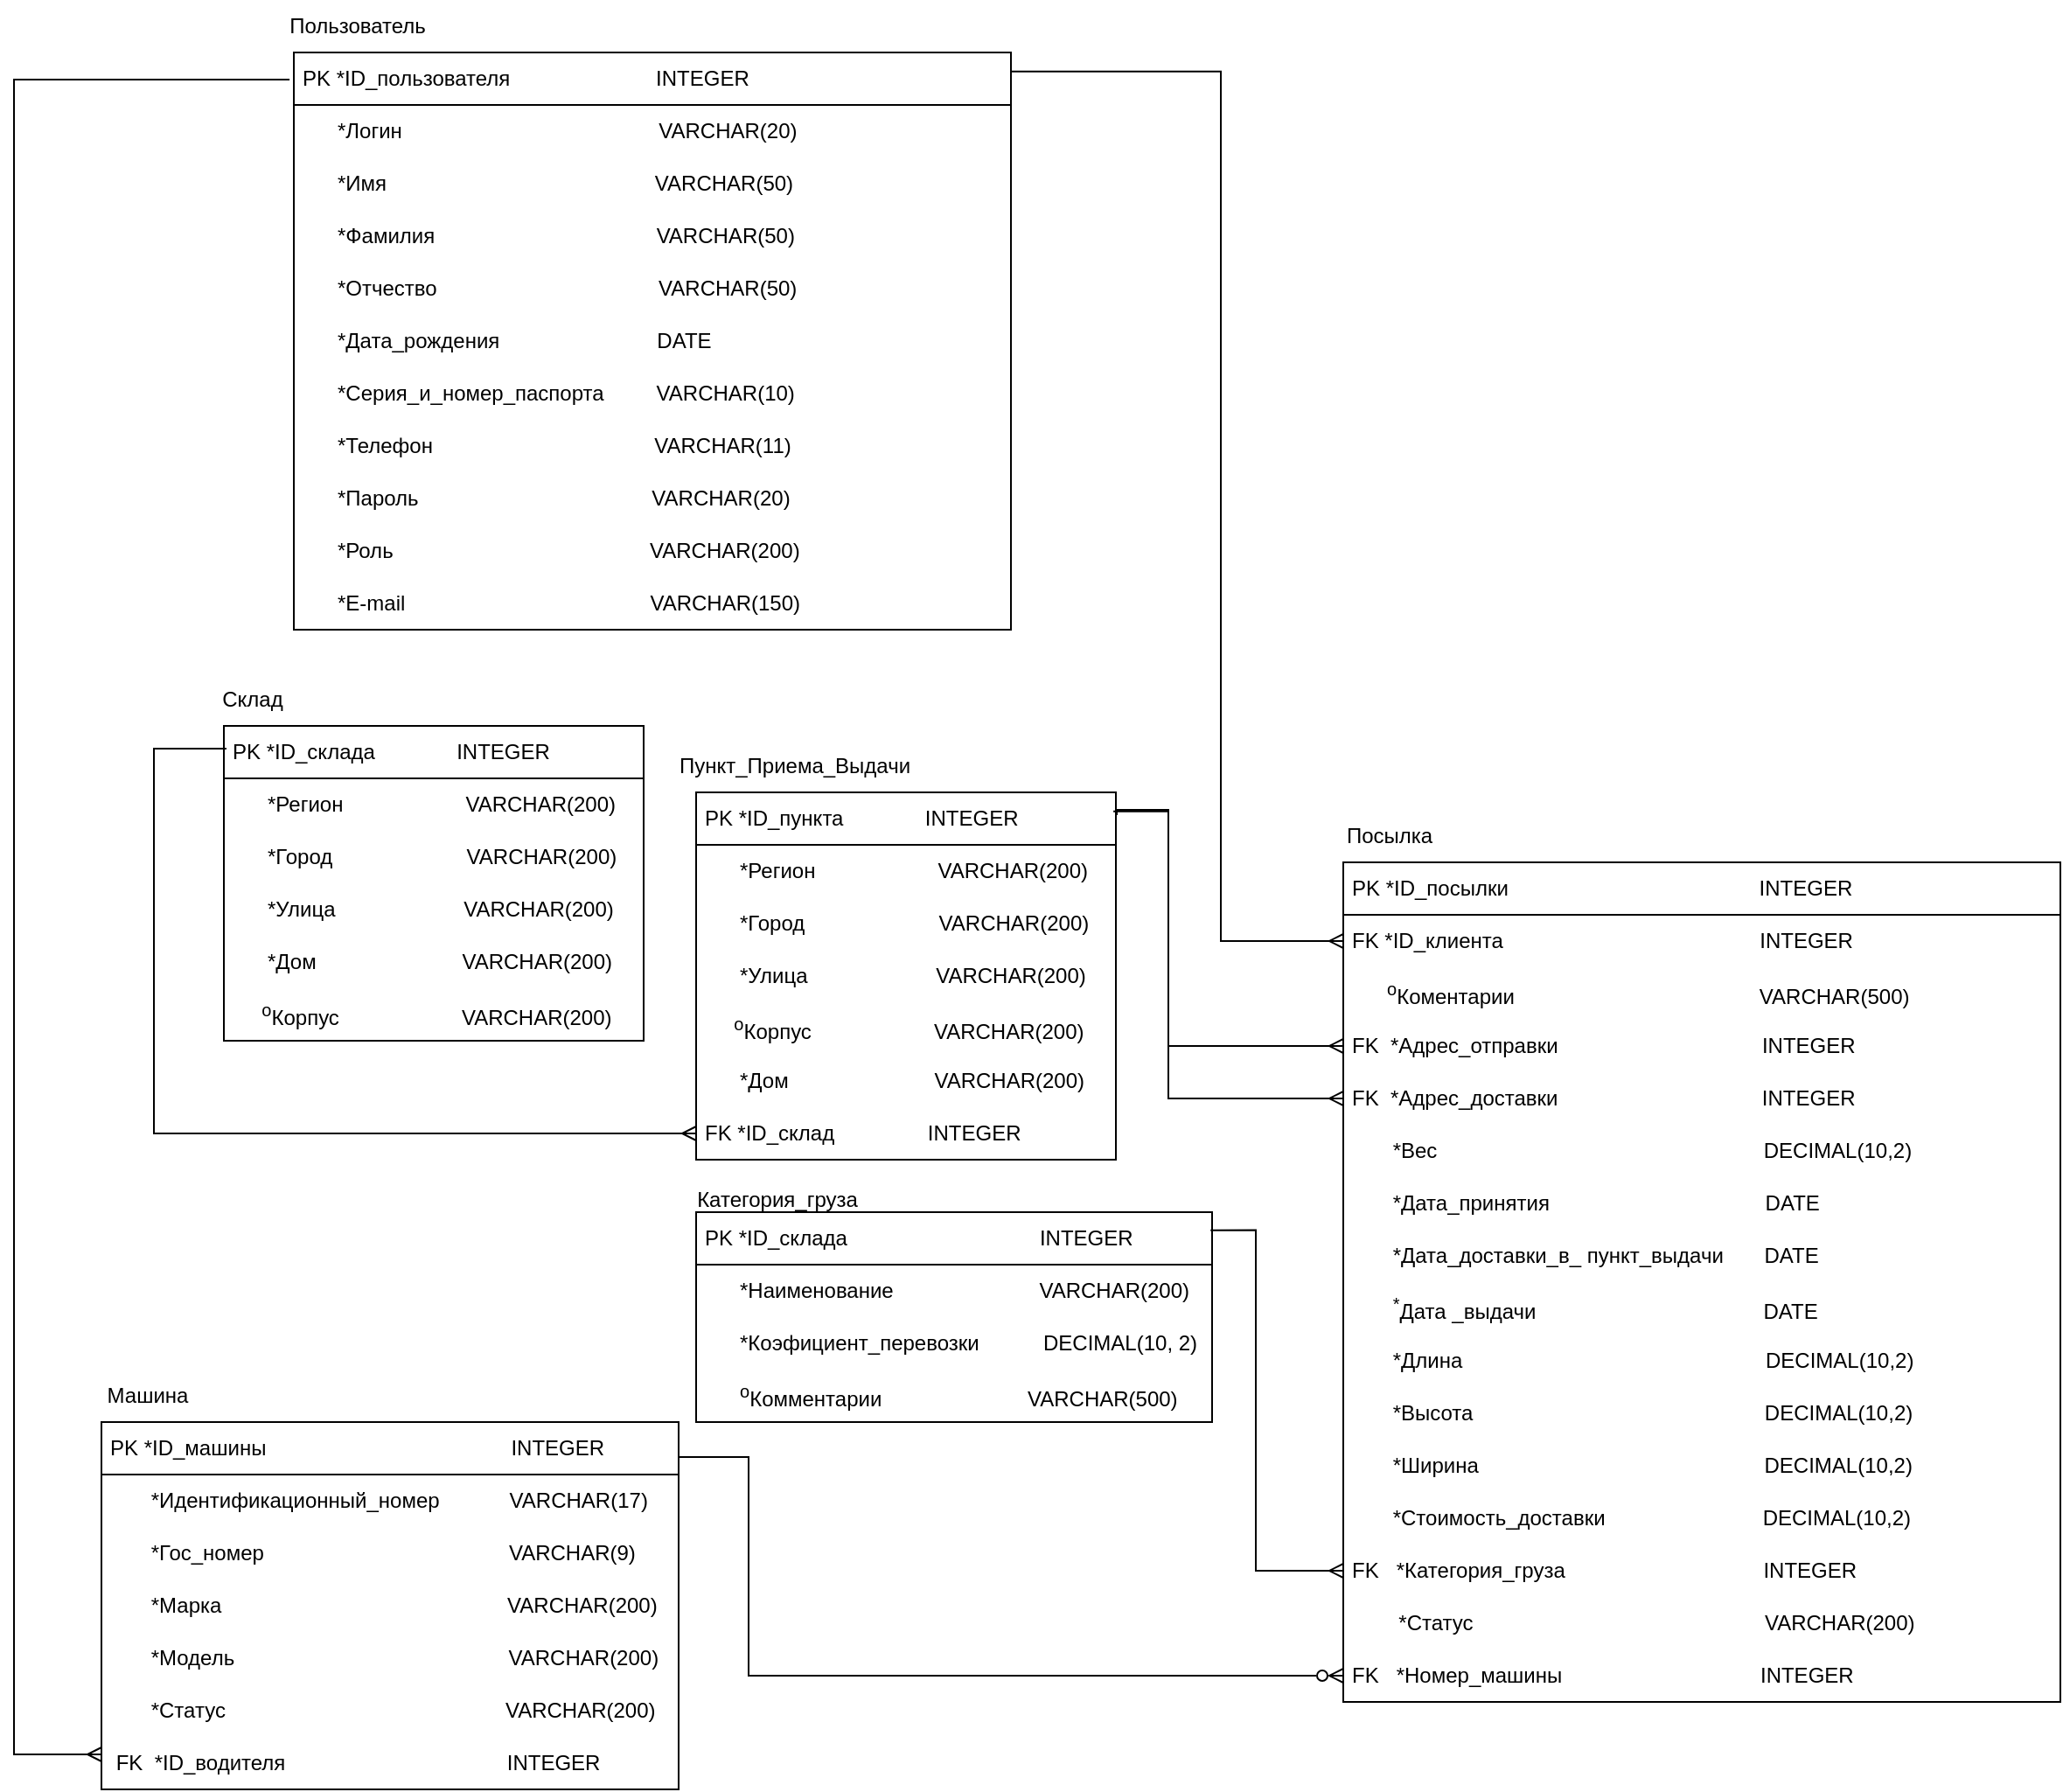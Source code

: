 <mxfile version="22.1.8" type="device">
  <diagram name="Page-1" id="1622d65d-c77d-c4b6-e0e7-3c11208c8684">
    <mxGraphModel dx="3183.5" dy="776" grid="1" gridSize="10" guides="1" tooltips="1" connect="1" arrows="1" fold="1" page="1" pageScale="1.5" pageWidth="1169" pageHeight="826" background="none" math="0" shadow="0">
      <root>
        <mxCell id="0" style=";html=1;" />
        <mxCell id="1" style=";html=1;" parent="0" />
        <mxCell id="q_EN85wIAn1KECgn98tv-4" value="PK *ID_пользователя&amp;nbsp; &amp;nbsp; &amp;nbsp; &amp;nbsp; &amp;nbsp; &amp;nbsp; &amp;nbsp; &amp;nbsp; &amp;nbsp; &amp;nbsp; &amp;nbsp; &amp;nbsp; &amp;nbsp;INTEGER" style="swimlane;fontStyle=0;childLayout=stackLayout;horizontal=1;startSize=30;horizontalStack=0;resizeParent=1;resizeParentMax=0;resizeLast=0;collapsible=1;marginBottom=0;whiteSpace=wrap;html=1;align=left;spacingLeft=3;" parent="1" vertex="1">
          <mxGeometry x="-1310" y="417" width="410" height="330" as="geometry" />
        </mxCell>
        <mxCell id="q_EN85wIAn1KECgn98tv-5" value="&amp;nbsp; &amp;nbsp; &amp;nbsp; *Логин&amp;nbsp; &amp;nbsp; &amp;nbsp; &amp;nbsp; &amp;nbsp; &amp;nbsp; &amp;nbsp; &amp;nbsp; &amp;nbsp; &amp;nbsp; &amp;nbsp; &amp;nbsp; &amp;nbsp; &amp;nbsp; &amp;nbsp; &amp;nbsp; &amp;nbsp; &amp;nbsp; &amp;nbsp; &amp;nbsp; &amp;nbsp; &amp;nbsp; VARCHAR(20)" style="text;strokeColor=none;fillColor=none;align=left;verticalAlign=middle;spacingLeft=3;spacingRight=4;overflow=hidden;points=[[0,0.5],[1,0.5]];portConstraint=eastwest;rotatable=0;whiteSpace=wrap;html=1;" parent="q_EN85wIAn1KECgn98tv-4" vertex="1">
          <mxGeometry y="30" width="410" height="30" as="geometry" />
        </mxCell>
        <mxCell id="q_EN85wIAn1KECgn98tv-78" value="&amp;nbsp; &amp;nbsp; &amp;nbsp; *Имя&amp;nbsp; &amp;nbsp; &amp;nbsp; &amp;nbsp; &amp;nbsp; &amp;nbsp; &amp;nbsp; &amp;nbsp; &amp;nbsp; &amp;nbsp; &amp;nbsp; &amp;nbsp; &amp;nbsp; &amp;nbsp; &amp;nbsp; &amp;nbsp; &amp;nbsp; &amp;nbsp; &amp;nbsp; &amp;nbsp; &amp;nbsp; &amp;nbsp; &amp;nbsp; VARCHAR(50)" style="text;strokeColor=none;fillColor=none;align=left;verticalAlign=middle;spacingLeft=3;spacingRight=4;overflow=hidden;points=[[0,0.5],[1,0.5]];portConstraint=eastwest;rotatable=0;whiteSpace=wrap;html=1;" parent="q_EN85wIAn1KECgn98tv-4" vertex="1">
          <mxGeometry y="60" width="410" height="30" as="geometry" />
        </mxCell>
        <mxCell id="q_EN85wIAn1KECgn98tv-7" value="&amp;nbsp; &amp;nbsp; &amp;nbsp; *Фамилия&amp;nbsp; &amp;nbsp; &amp;nbsp; &amp;nbsp; &amp;nbsp; &amp;nbsp; &amp;nbsp; &amp;nbsp; &amp;nbsp; &amp;nbsp; &amp;nbsp; &amp;nbsp; &amp;nbsp; &amp;nbsp; &amp;nbsp; &amp;nbsp; &amp;nbsp; &amp;nbsp; &amp;nbsp; VARCHAR(50)" style="text;strokeColor=none;fillColor=none;align=left;verticalAlign=middle;spacingLeft=3;spacingRight=4;overflow=hidden;points=[[0,0.5],[1,0.5]];portConstraint=eastwest;rotatable=0;whiteSpace=wrap;html=1;" parent="q_EN85wIAn1KECgn98tv-4" vertex="1">
          <mxGeometry y="90" width="410" height="30" as="geometry" />
        </mxCell>
        <mxCell id="q_EN85wIAn1KECgn98tv-8" value="&amp;nbsp; &amp;nbsp; &amp;nbsp; *Отчество&amp;nbsp; &amp;nbsp; &amp;nbsp; &amp;nbsp; &amp;nbsp; &amp;nbsp; &amp;nbsp; &amp;nbsp; &amp;nbsp; &amp;nbsp; &amp;nbsp; &amp;nbsp; &amp;nbsp; &amp;nbsp; &amp;nbsp; &amp;nbsp; &amp;nbsp; &amp;nbsp; &amp;nbsp; VARCHAR(50)" style="text;strokeColor=none;fillColor=none;align=left;verticalAlign=middle;spacingLeft=3;spacingRight=4;overflow=hidden;points=[[0,0.5],[1,0.5]];portConstraint=eastwest;rotatable=0;whiteSpace=wrap;html=1;" parent="q_EN85wIAn1KECgn98tv-4" vertex="1">
          <mxGeometry y="120" width="410" height="30" as="geometry" />
        </mxCell>
        <mxCell id="q_EN85wIAn1KECgn98tv-9" value="&amp;nbsp; &amp;nbsp; &amp;nbsp; *Дата_рождения&amp;nbsp; &amp;nbsp; &amp;nbsp; &amp;nbsp; &amp;nbsp; &amp;nbsp; &amp;nbsp; &amp;nbsp; &amp;nbsp; &amp;nbsp; &amp;nbsp; &amp;nbsp; &amp;nbsp; &amp;nbsp;DATE" style="text;strokeColor=none;fillColor=none;align=left;verticalAlign=middle;spacingLeft=3;spacingRight=4;overflow=hidden;points=[[0,0.5],[1,0.5]];portConstraint=eastwest;rotatable=0;whiteSpace=wrap;html=1;" parent="q_EN85wIAn1KECgn98tv-4" vertex="1">
          <mxGeometry y="150" width="410" height="30" as="geometry" />
        </mxCell>
        <mxCell id="q_EN85wIAn1KECgn98tv-10" value="&amp;nbsp; &amp;nbsp; &amp;nbsp; *Серия_и_номер_паспорта&amp;nbsp; &amp;nbsp; &amp;nbsp; &amp;nbsp; &amp;nbsp;VARCHAR(10)" style="text;strokeColor=none;fillColor=none;align=left;verticalAlign=middle;spacingLeft=3;spacingRight=4;overflow=hidden;points=[[0,0.5],[1,0.5]];portConstraint=eastwest;rotatable=0;whiteSpace=wrap;html=1;" parent="q_EN85wIAn1KECgn98tv-4" vertex="1">
          <mxGeometry y="180" width="410" height="30" as="geometry" />
        </mxCell>
        <mxCell id="q_EN85wIAn1KECgn98tv-11" value="&amp;nbsp; &amp;nbsp; &amp;nbsp; *Телефон&amp;nbsp; &amp;nbsp; &amp;nbsp; &amp;nbsp; &amp;nbsp; &amp;nbsp; &amp;nbsp; &amp;nbsp; &amp;nbsp; &amp;nbsp; &amp;nbsp; &amp;nbsp; &amp;nbsp; &amp;nbsp; &amp;nbsp; &amp;nbsp; &amp;nbsp; &amp;nbsp; &amp;nbsp; VARCHAR(11)" style="text;strokeColor=none;fillColor=none;align=left;verticalAlign=middle;spacingLeft=3;spacingRight=4;overflow=hidden;points=[[0,0.5],[1,0.5]];portConstraint=eastwest;rotatable=0;whiteSpace=wrap;html=1;" parent="q_EN85wIAn1KECgn98tv-4" vertex="1">
          <mxGeometry y="210" width="410" height="30" as="geometry" />
        </mxCell>
        <mxCell id="q_EN85wIAn1KECgn98tv-79" value="&amp;nbsp; &amp;nbsp; &amp;nbsp; *Пароль&amp;nbsp; &amp;nbsp; &amp;nbsp; &amp;nbsp; &amp;nbsp; &amp;nbsp; &amp;nbsp; &amp;nbsp; &amp;nbsp; &amp;nbsp; &amp;nbsp; &amp;nbsp; &amp;nbsp; &amp;nbsp; &amp;nbsp; &amp;nbsp; &amp;nbsp; &amp;nbsp; &amp;nbsp; &amp;nbsp; VARCHAR(20&lt;span style=&quot;background-color: initial;&quot;&gt;)&lt;/span&gt;" style="text;strokeColor=none;fillColor=none;align=left;verticalAlign=middle;spacingLeft=3;spacingRight=4;overflow=hidden;points=[[0,0.5],[1,0.5]];portConstraint=eastwest;rotatable=0;whiteSpace=wrap;html=1;" parent="q_EN85wIAn1KECgn98tv-4" vertex="1">
          <mxGeometry y="240" width="410" height="30" as="geometry" />
        </mxCell>
        <mxCell id="XLDshpc5cYsY8scjUATO-5" value="&amp;nbsp; &amp;nbsp; &amp;nbsp; *Роль&amp;nbsp; &amp;nbsp; &amp;nbsp; &amp;nbsp; &amp;nbsp; &amp;nbsp; &amp;nbsp; &amp;nbsp; &amp;nbsp; &amp;nbsp; &amp;nbsp; &amp;nbsp; &amp;nbsp; &amp;nbsp; &amp;nbsp; &amp;nbsp; &amp;nbsp; &amp;nbsp; &amp;nbsp; &amp;nbsp; &amp;nbsp; &amp;nbsp; VARCHAR(200)" style="text;strokeColor=none;fillColor=none;align=left;verticalAlign=middle;spacingLeft=3;spacingRight=4;overflow=hidden;points=[[0,0.5],[1,0.5]];portConstraint=eastwest;rotatable=0;whiteSpace=wrap;html=1;" parent="q_EN85wIAn1KECgn98tv-4" vertex="1">
          <mxGeometry y="270" width="410" height="30" as="geometry" />
        </mxCell>
        <mxCell id="q_EN85wIAn1KECgn98tv-80" value="&amp;nbsp; &amp;nbsp; &amp;nbsp; *E-mail&amp;nbsp; &amp;nbsp; &amp;nbsp; &amp;nbsp; &amp;nbsp; &amp;nbsp; &amp;nbsp; &amp;nbsp; &amp;nbsp; &amp;nbsp; &amp;nbsp; &amp;nbsp; &amp;nbsp; &amp;nbsp; &amp;nbsp; &amp;nbsp; &amp;nbsp; &amp;nbsp; &amp;nbsp; &amp;nbsp; &amp;nbsp; VARCHAR(150&lt;span style=&quot;background-color: initial;&quot;&gt;)&lt;/span&gt;" style="text;strokeColor=none;fillColor=none;align=left;verticalAlign=middle;spacingLeft=3;spacingRight=4;overflow=hidden;points=[[0,0.5],[1,0.5]];portConstraint=eastwest;rotatable=0;whiteSpace=wrap;html=1;" parent="q_EN85wIAn1KECgn98tv-4" vertex="1">
          <mxGeometry y="300" width="410" height="30" as="geometry" />
        </mxCell>
        <mxCell id="q_EN85wIAn1KECgn98tv-6" value="Пользователь" style="text;html=1;strokeColor=none;fillColor=none;align=center;verticalAlign=middle;whiteSpace=wrap;rounded=0;spacingLeft=3;" parent="1" vertex="1">
          <mxGeometry x="-1310" y="387" width="70" height="30" as="geometry" />
        </mxCell>
        <mxCell id="q_EN85wIAn1KECgn98tv-13" value="PK *ID_посылки&amp;nbsp; &amp;nbsp; &amp;nbsp; &amp;nbsp; &amp;nbsp; &amp;nbsp; &amp;nbsp; &amp;nbsp; &amp;nbsp; &amp;nbsp; &amp;nbsp; &amp;nbsp; &amp;nbsp; &amp;nbsp; &amp;nbsp; &amp;nbsp; &amp;nbsp; &amp;nbsp; &amp;nbsp; &amp;nbsp; &amp;nbsp; &amp;nbsp;INTEGER" style="swimlane;fontStyle=0;childLayout=stackLayout;horizontal=1;startSize=30;horizontalStack=0;resizeParent=1;resizeParentMax=0;resizeLast=0;collapsible=1;marginBottom=0;whiteSpace=wrap;html=1;align=left;spacingLeft=3;" parent="1" vertex="1">
          <mxGeometry x="-710" y="880" width="410" height="480" as="geometry" />
        </mxCell>
        <mxCell id="q_EN85wIAn1KECgn98tv-14" value="FK&amp;nbsp;*ID_клиента&amp;nbsp; &amp;nbsp; &amp;nbsp; &amp;nbsp; &amp;nbsp; &amp;nbsp; &amp;nbsp; &amp;nbsp; &amp;nbsp; &amp;nbsp; &amp;nbsp; &amp;nbsp; &amp;nbsp; &amp;nbsp; &amp;nbsp; &amp;nbsp; &amp;nbsp; &amp;nbsp; &amp;nbsp; &amp;nbsp; &amp;nbsp; &amp;nbsp; INTEGER" style="text;strokeColor=none;fillColor=none;align=left;verticalAlign=middle;spacingLeft=3;spacingRight=4;overflow=hidden;points=[[0,0.5],[1,0.5]];portConstraint=eastwest;rotatable=0;whiteSpace=wrap;html=1;" parent="q_EN85wIAn1KECgn98tv-13" vertex="1">
          <mxGeometry y="30" width="410" height="30" as="geometry" />
        </mxCell>
        <mxCell id="q_EN85wIAn1KECgn98tv-15" value="&amp;nbsp; &amp;nbsp; &amp;nbsp; &lt;sup&gt;o&lt;/sup&gt;Коментарии&amp;nbsp; &amp;nbsp; &amp;nbsp; &amp;nbsp; &amp;nbsp; &amp;nbsp; &amp;nbsp; &amp;nbsp; &amp;nbsp; &amp;nbsp; &amp;nbsp; &amp;nbsp; &amp;nbsp; &amp;nbsp; &amp;nbsp; &amp;nbsp; &amp;nbsp; &amp;nbsp; &amp;nbsp; &amp;nbsp; &amp;nbsp; VARCHAR(500)" style="text;strokeColor=none;fillColor=none;align=left;verticalAlign=middle;spacingLeft=3;spacingRight=4;overflow=hidden;points=[[0,0.5],[1,0.5]];portConstraint=eastwest;rotatable=0;whiteSpace=wrap;html=1;" parent="q_EN85wIAn1KECgn98tv-13" vertex="1">
          <mxGeometry y="60" width="410" height="30" as="geometry" />
        </mxCell>
        <mxCell id="q_EN85wIAn1KECgn98tv-16" value="FK&amp;nbsp; *Адрес_отправки&amp;nbsp; &amp;nbsp; &amp;nbsp; &amp;nbsp; &amp;nbsp; &amp;nbsp; &amp;nbsp; &amp;nbsp; &amp;nbsp; &amp;nbsp; &amp;nbsp; &amp;nbsp; &amp;nbsp; &amp;nbsp; &amp;nbsp; &amp;nbsp; &amp;nbsp; &amp;nbsp;INTEGER" style="text;strokeColor=none;fillColor=none;align=left;verticalAlign=middle;spacingLeft=3;spacingRight=4;overflow=hidden;points=[[0,0.5],[1,0.5]];portConstraint=eastwest;rotatable=0;whiteSpace=wrap;html=1;" parent="q_EN85wIAn1KECgn98tv-13" vertex="1">
          <mxGeometry y="90" width="410" height="30" as="geometry" />
        </mxCell>
        <mxCell id="q_EN85wIAn1KECgn98tv-17" value="FK&amp;nbsp; *Адрес_доставки&amp;nbsp; &amp;nbsp; &amp;nbsp; &amp;nbsp; &amp;nbsp; &amp;nbsp; &amp;nbsp; &amp;nbsp; &amp;nbsp; &amp;nbsp; &amp;nbsp; &amp;nbsp; &amp;nbsp; &amp;nbsp; &amp;nbsp; &amp;nbsp; &amp;nbsp; &amp;nbsp;INTEGER" style="text;strokeColor=none;fillColor=none;align=left;verticalAlign=middle;spacingLeft=3;spacingRight=4;overflow=hidden;points=[[0,0.5],[1,0.5]];portConstraint=eastwest;rotatable=0;whiteSpace=wrap;html=1;" parent="q_EN85wIAn1KECgn98tv-13" vertex="1">
          <mxGeometry y="120" width="410" height="30" as="geometry" />
        </mxCell>
        <mxCell id="q_EN85wIAn1KECgn98tv-18" value="&amp;nbsp; &amp;nbsp; &amp;nbsp; &amp;nbsp;*Вес&amp;nbsp; &amp;nbsp; &amp;nbsp; &amp;nbsp; &amp;nbsp; &amp;nbsp; &amp;nbsp; &amp;nbsp; &amp;nbsp; &amp;nbsp; &amp;nbsp; &amp;nbsp; &amp;nbsp; &amp;nbsp; &amp;nbsp; &amp;nbsp; &amp;nbsp; &amp;nbsp; &amp;nbsp; &amp;nbsp; &amp;nbsp; &amp;nbsp; &amp;nbsp; &amp;nbsp; &amp;nbsp; &amp;nbsp; &amp;nbsp; &amp;nbsp; DECIMAL(10,2)" style="text;strokeColor=none;fillColor=none;align=left;verticalAlign=middle;spacingLeft=3;spacingRight=4;overflow=hidden;points=[[0,0.5],[1,0.5]];portConstraint=eastwest;rotatable=0;whiteSpace=wrap;html=1;" parent="q_EN85wIAn1KECgn98tv-13" vertex="1">
          <mxGeometry y="150" width="410" height="30" as="geometry" />
        </mxCell>
        <mxCell id="q_EN85wIAn1KECgn98tv-19" value="&amp;nbsp; &amp;nbsp; &amp;nbsp; &amp;nbsp;*Дата_принятия&amp;nbsp; &amp;nbsp; &amp;nbsp; &amp;nbsp; &amp;nbsp; &amp;nbsp; &amp;nbsp; &amp;nbsp; &amp;nbsp; &amp;nbsp; &amp;nbsp; &amp;nbsp; &amp;nbsp; &amp;nbsp; &amp;nbsp; &amp;nbsp; &amp;nbsp; &amp;nbsp; &amp;nbsp;DATE" style="text;strokeColor=none;fillColor=none;align=left;verticalAlign=middle;spacingLeft=3;spacingRight=4;overflow=hidden;points=[[0,0.5],[1,0.5]];portConstraint=eastwest;rotatable=0;whiteSpace=wrap;html=1;" parent="q_EN85wIAn1KECgn98tv-13" vertex="1">
          <mxGeometry y="180" width="410" height="30" as="geometry" />
        </mxCell>
        <mxCell id="q_EN85wIAn1KECgn98tv-20" value="&amp;nbsp; &amp;nbsp; &amp;nbsp; &amp;nbsp;*Дата_доставки_в_ пункт_выдачи&amp;nbsp; &amp;nbsp; &amp;nbsp; &amp;nbsp;DATE" style="text;strokeColor=none;fillColor=none;align=left;verticalAlign=middle;spacingLeft=3;spacingRight=4;overflow=hidden;points=[[0,0.5],[1,0.5]];portConstraint=eastwest;rotatable=0;whiteSpace=wrap;html=1;" parent="q_EN85wIAn1KECgn98tv-13" vertex="1">
          <mxGeometry y="210" width="410" height="30" as="geometry" />
        </mxCell>
        <mxCell id="q_EN85wIAn1KECgn98tv-22" value="&amp;nbsp; &amp;nbsp; &amp;nbsp; &amp;nbsp;&lt;sup&gt;*&lt;/sup&gt;Дата _выдачи&amp;nbsp; &amp;nbsp; &amp;nbsp; &amp;nbsp; &amp;nbsp; &amp;nbsp; &amp;nbsp; &amp;nbsp; &amp;nbsp; &amp;nbsp; &amp;nbsp; &amp;nbsp; &amp;nbsp; &amp;nbsp; &amp;nbsp; &amp;nbsp; &amp;nbsp; &amp;nbsp; &amp;nbsp; &amp;nbsp;DATE" style="text;strokeColor=none;fillColor=none;align=left;verticalAlign=middle;spacingLeft=3;spacingRight=4;overflow=hidden;points=[[0,0.5],[1,0.5]];portConstraint=eastwest;rotatable=0;whiteSpace=wrap;html=1;" parent="q_EN85wIAn1KECgn98tv-13" vertex="1">
          <mxGeometry y="240" width="410" height="30" as="geometry" />
        </mxCell>
        <mxCell id="q_EN85wIAn1KECgn98tv-23" value="&amp;nbsp; &amp;nbsp; &amp;nbsp; &amp;nbsp;*Длина&amp;nbsp; &amp;nbsp; &amp;nbsp; &amp;nbsp; &amp;nbsp; &amp;nbsp; &amp;nbsp; &amp;nbsp; &amp;nbsp; &amp;nbsp; &amp;nbsp; &amp;nbsp; &amp;nbsp; &amp;nbsp; &amp;nbsp; &amp;nbsp; &amp;nbsp; &amp;nbsp; &amp;nbsp; &amp;nbsp; &amp;nbsp; &amp;nbsp; &amp;nbsp; &amp;nbsp; &amp;nbsp; &amp;nbsp; DECIMAL(10,2)" style="text;strokeColor=none;fillColor=none;align=left;verticalAlign=middle;spacingLeft=3;spacingRight=4;overflow=hidden;points=[[0,0.5],[1,0.5]];portConstraint=eastwest;rotatable=0;whiteSpace=wrap;html=1;" parent="q_EN85wIAn1KECgn98tv-13" vertex="1">
          <mxGeometry y="270" width="410" height="30" as="geometry" />
        </mxCell>
        <mxCell id="q_EN85wIAn1KECgn98tv-24" value="&amp;nbsp; &amp;nbsp; &amp;nbsp; &amp;nbsp;*Высота&amp;nbsp; &amp;nbsp; &amp;nbsp; &amp;nbsp; &amp;nbsp; &amp;nbsp; &amp;nbsp; &amp;nbsp; &amp;nbsp; &amp;nbsp; &amp;nbsp; &amp;nbsp; &amp;nbsp; &amp;nbsp; &amp;nbsp; &amp;nbsp; &amp;nbsp; &amp;nbsp; &amp;nbsp; &amp;nbsp; &amp;nbsp; &amp;nbsp; &amp;nbsp; &amp;nbsp; &amp;nbsp; DECIMAL(10,2)" style="text;strokeColor=none;fillColor=none;align=left;verticalAlign=middle;spacingLeft=3;spacingRight=4;overflow=hidden;points=[[0,0.5],[1,0.5]];portConstraint=eastwest;rotatable=0;whiteSpace=wrap;html=1;" parent="q_EN85wIAn1KECgn98tv-13" vertex="1">
          <mxGeometry y="300" width="410" height="30" as="geometry" />
        </mxCell>
        <mxCell id="q_EN85wIAn1KECgn98tv-27" value="&amp;nbsp; &amp;nbsp; &amp;nbsp; &amp;nbsp;*Ширина&amp;nbsp; &amp;nbsp; &amp;nbsp; &amp;nbsp; &amp;nbsp; &amp;nbsp; &amp;nbsp; &amp;nbsp; &amp;nbsp; &amp;nbsp; &amp;nbsp; &amp;nbsp; &amp;nbsp; &amp;nbsp; &amp;nbsp; &amp;nbsp; &amp;nbsp; &amp;nbsp; &amp;nbsp; &amp;nbsp; &amp;nbsp; &amp;nbsp; &amp;nbsp; &amp;nbsp; &amp;nbsp;DECIMAL(10,2)" style="text;strokeColor=none;fillColor=none;align=left;verticalAlign=middle;spacingLeft=3;spacingRight=4;overflow=hidden;points=[[0,0.5],[1,0.5]];portConstraint=eastwest;rotatable=0;whiteSpace=wrap;html=1;" parent="q_EN85wIAn1KECgn98tv-13" vertex="1">
          <mxGeometry y="330" width="410" height="30" as="geometry" />
        </mxCell>
        <mxCell id="q_EN85wIAn1KECgn98tv-25" value="&amp;nbsp; &amp;nbsp; &amp;nbsp; &amp;nbsp;*Стоимость_доставки&amp;nbsp; &amp;nbsp; &amp;nbsp; &amp;nbsp; &amp;nbsp; &amp;nbsp; &amp;nbsp; &amp;nbsp; &amp;nbsp; &amp;nbsp; &amp;nbsp; &amp;nbsp; &amp;nbsp; &amp;nbsp;DECIMAL(10,2)" style="text;strokeColor=none;fillColor=none;align=left;verticalAlign=middle;spacingLeft=3;spacingRight=4;overflow=hidden;points=[[0,0.5],[1,0.5]];portConstraint=eastwest;rotatable=0;whiteSpace=wrap;html=1;" parent="q_EN85wIAn1KECgn98tv-13" vertex="1">
          <mxGeometry y="360" width="410" height="30" as="geometry" />
        </mxCell>
        <mxCell id="q_EN85wIAn1KECgn98tv-28" value="FK&amp;nbsp; &amp;nbsp;*Категория_груза&amp;nbsp; &amp;nbsp; &amp;nbsp; &amp;nbsp; &amp;nbsp; &amp;nbsp; &amp;nbsp; &amp;nbsp; &amp;nbsp; &amp;nbsp; &amp;nbsp; &amp;nbsp; &amp;nbsp; &amp;nbsp; &amp;nbsp; &amp;nbsp; &amp;nbsp; INTEGER" style="text;strokeColor=none;fillColor=none;align=left;verticalAlign=middle;spacingLeft=3;spacingRight=4;overflow=hidden;points=[[0,0.5],[1,0.5]];portConstraint=eastwest;rotatable=0;whiteSpace=wrap;html=1;" parent="q_EN85wIAn1KECgn98tv-13" vertex="1">
          <mxGeometry y="390" width="410" height="30" as="geometry" />
        </mxCell>
        <mxCell id="q_EN85wIAn1KECgn98tv-29" value="&amp;nbsp; &amp;nbsp; &amp;nbsp; &amp;nbsp; *Статус&amp;nbsp; &amp;nbsp; &amp;nbsp; &amp;nbsp; &amp;nbsp; &amp;nbsp; &amp;nbsp; &amp;nbsp; &amp;nbsp; &amp;nbsp; &amp;nbsp; &amp;nbsp; &amp;nbsp; &amp;nbsp; &amp;nbsp; &amp;nbsp; &amp;nbsp; &amp;nbsp; &amp;nbsp; &amp;nbsp; &amp;nbsp; &amp;nbsp; &amp;nbsp; &amp;nbsp; &amp;nbsp; VARCHAR(200)" style="text;strokeColor=none;fillColor=none;align=left;verticalAlign=middle;spacingLeft=3;spacingRight=4;overflow=hidden;points=[[0,0.5],[1,0.5]];portConstraint=eastwest;rotatable=0;whiteSpace=wrap;html=1;" parent="q_EN85wIAn1KECgn98tv-13" vertex="1">
          <mxGeometry y="420" width="410" height="30" as="geometry" />
        </mxCell>
        <mxCell id="q_EN85wIAn1KECgn98tv-30" value="FK&amp;nbsp; &amp;nbsp;*Номер_машины&amp;nbsp; &amp;nbsp; &amp;nbsp; &amp;nbsp; &amp;nbsp; &amp;nbsp; &amp;nbsp; &amp;nbsp; &amp;nbsp; &amp;nbsp; &amp;nbsp; &amp;nbsp; &amp;nbsp; &amp;nbsp; &amp;nbsp; &amp;nbsp; &amp;nbsp; INTEGER" style="text;strokeColor=none;fillColor=none;align=left;verticalAlign=middle;spacingLeft=3;spacingRight=4;overflow=hidden;points=[[0,0.5],[1,0.5]];portConstraint=eastwest;rotatable=0;whiteSpace=wrap;html=1;" parent="q_EN85wIAn1KECgn98tv-13" vertex="1">
          <mxGeometry y="450" width="410" height="30" as="geometry" />
        </mxCell>
        <mxCell id="q_EN85wIAn1KECgn98tv-21" value="Посылка" style="text;html=1;strokeColor=none;fillColor=none;align=center;verticalAlign=middle;whiteSpace=wrap;rounded=0;spacingLeft=3;" parent="1" vertex="1">
          <mxGeometry x="-720" y="850" width="70" height="30" as="geometry" />
        </mxCell>
        <mxCell id="q_EN85wIAn1KECgn98tv-32" value="PK *ID_склада&amp;nbsp; &amp;nbsp; &amp;nbsp; &amp;nbsp; &amp;nbsp; &amp;nbsp; &amp;nbsp; INTEGER" style="swimlane;fontStyle=0;childLayout=stackLayout;horizontal=1;startSize=30;horizontalStack=0;resizeParent=1;resizeParentMax=0;resizeLast=0;collapsible=1;marginBottom=0;whiteSpace=wrap;html=1;align=left;spacingLeft=3;" parent="1" vertex="1">
          <mxGeometry x="-1350" y="802" width="240" height="180" as="geometry" />
        </mxCell>
        <mxCell id="q_EN85wIAn1KECgn98tv-33" value="&amp;nbsp; &amp;nbsp; &amp;nbsp; *Регион&amp;nbsp; &amp;nbsp; &amp;nbsp; &amp;nbsp; &amp;nbsp; &amp;nbsp; &amp;nbsp; &amp;nbsp; &amp;nbsp; &amp;nbsp; &amp;nbsp;VARCHAR(200)" style="text;strokeColor=none;fillColor=none;align=left;verticalAlign=middle;spacingLeft=3;spacingRight=4;overflow=hidden;points=[[0,0.5],[1,0.5]];portConstraint=eastwest;rotatable=0;whiteSpace=wrap;html=1;" parent="q_EN85wIAn1KECgn98tv-32" vertex="1">
          <mxGeometry y="30" width="240" height="30" as="geometry" />
        </mxCell>
        <mxCell id="q_EN85wIAn1KECgn98tv-34" value="&amp;nbsp; &amp;nbsp; &amp;nbsp; *Город&amp;nbsp; &amp;nbsp; &amp;nbsp; &amp;nbsp; &amp;nbsp; &amp;nbsp; &amp;nbsp; &amp;nbsp; &amp;nbsp; &amp;nbsp; &amp;nbsp; &amp;nbsp;VARCHAR(200)" style="text;strokeColor=none;fillColor=none;align=left;verticalAlign=middle;spacingLeft=3;spacingRight=4;overflow=hidden;points=[[0,0.5],[1,0.5]];portConstraint=eastwest;rotatable=0;whiteSpace=wrap;html=1;" parent="q_EN85wIAn1KECgn98tv-32" vertex="1">
          <mxGeometry y="60" width="240" height="30" as="geometry" />
        </mxCell>
        <mxCell id="LRRD_7CJgZ2P7Mg5PJl_-1" value="&amp;nbsp; &amp;nbsp; &amp;nbsp; *Улица&amp;nbsp; &amp;nbsp; &amp;nbsp; &amp;nbsp; &amp;nbsp; &amp;nbsp; &amp;nbsp; &amp;nbsp; &amp;nbsp; &amp;nbsp; &amp;nbsp; VARCHAR(200)" style="text;strokeColor=none;fillColor=none;align=left;verticalAlign=middle;spacingLeft=3;spacingRight=4;overflow=hidden;points=[[0,0.5],[1,0.5]];portConstraint=eastwest;rotatable=0;whiteSpace=wrap;html=1;" vertex="1" parent="q_EN85wIAn1KECgn98tv-32">
          <mxGeometry y="90" width="240" height="30" as="geometry" />
        </mxCell>
        <mxCell id="LRRD_7CJgZ2P7Mg5PJl_-3" value="&amp;nbsp; &amp;nbsp; &amp;nbsp; *Дом&amp;nbsp; &amp;nbsp; &amp;nbsp; &amp;nbsp; &amp;nbsp; &amp;nbsp; &amp;nbsp; &amp;nbsp; &amp;nbsp; &amp;nbsp; &amp;nbsp; &amp;nbsp; &amp;nbsp;VARCHAR(200)" style="text;strokeColor=none;fillColor=none;align=left;verticalAlign=middle;spacingLeft=3;spacingRight=4;overflow=hidden;points=[[0,0.5],[1,0.5]];portConstraint=eastwest;rotatable=0;whiteSpace=wrap;html=1;" vertex="1" parent="q_EN85wIAn1KECgn98tv-32">
          <mxGeometry y="120" width="240" height="30" as="geometry" />
        </mxCell>
        <mxCell id="LRRD_7CJgZ2P7Mg5PJl_-2" value="&amp;nbsp; &amp;nbsp; &amp;nbsp;&lt;sup&gt;o&lt;/sup&gt;Корпус&amp;nbsp; &amp;nbsp; &amp;nbsp; &amp;nbsp; &amp;nbsp; &amp;nbsp; &amp;nbsp; &amp;nbsp; &amp;nbsp; &amp;nbsp; &amp;nbsp;VARCHAR(200)" style="text;strokeColor=none;fillColor=none;align=left;verticalAlign=middle;spacingLeft=3;spacingRight=4;overflow=hidden;points=[[0,0.5],[1,0.5]];portConstraint=eastwest;rotatable=0;whiteSpace=wrap;html=1;" vertex="1" parent="q_EN85wIAn1KECgn98tv-32">
          <mxGeometry y="150" width="240" height="30" as="geometry" />
        </mxCell>
        <mxCell id="q_EN85wIAn1KECgn98tv-40" value="Склад" style="text;html=1;strokeColor=none;fillColor=none;align=center;verticalAlign=middle;whiteSpace=wrap;rounded=0;spacingLeft=3;" parent="1" vertex="1">
          <mxGeometry x="-1370" y="772" width="70" height="30" as="geometry" />
        </mxCell>
        <mxCell id="q_EN85wIAn1KECgn98tv-45" value="PK *ID_склада&amp;nbsp; &amp;nbsp; &amp;nbsp; &amp;nbsp; &amp;nbsp; &amp;nbsp; &amp;nbsp; &amp;nbsp; &amp;nbsp; &amp;nbsp; &amp;nbsp; &amp;nbsp; &amp;nbsp; &amp;nbsp; &amp;nbsp; &amp;nbsp; &amp;nbsp;INTEGER" style="swimlane;fontStyle=0;childLayout=stackLayout;horizontal=1;startSize=30;horizontalStack=0;resizeParent=1;resizeParentMax=0;resizeLast=0;collapsible=1;marginBottom=0;whiteSpace=wrap;html=1;align=left;spacingLeft=3;" parent="1" vertex="1">
          <mxGeometry x="-1080" y="1080" width="295" height="120" as="geometry" />
        </mxCell>
        <mxCell id="q_EN85wIAn1KECgn98tv-46" value="&amp;nbsp; &amp;nbsp; &amp;nbsp; *Наименование&amp;nbsp; &amp;nbsp; &amp;nbsp; &amp;nbsp; &amp;nbsp; &amp;nbsp; &amp;nbsp; &amp;nbsp; &amp;nbsp; &amp;nbsp; &amp;nbsp; &amp;nbsp; &amp;nbsp;VARCHAR(200)" style="text;strokeColor=none;fillColor=none;align=left;verticalAlign=middle;spacingLeft=3;spacingRight=4;overflow=hidden;points=[[0,0.5],[1,0.5]];portConstraint=eastwest;rotatable=0;whiteSpace=wrap;html=1;" parent="q_EN85wIAn1KECgn98tv-45" vertex="1">
          <mxGeometry y="30" width="295" height="30" as="geometry" />
        </mxCell>
        <mxCell id="q_EN85wIAn1KECgn98tv-47" value="&amp;nbsp; &amp;nbsp; &amp;nbsp; *Коэфициент_перевозки&amp;nbsp; &amp;nbsp; &amp;nbsp; &amp;nbsp; &amp;nbsp; &amp;nbsp;DECIMAL(10, 2)" style="text;strokeColor=none;fillColor=none;align=left;verticalAlign=middle;spacingLeft=3;spacingRight=4;overflow=hidden;points=[[0,0.5],[1,0.5]];portConstraint=eastwest;rotatable=0;whiteSpace=wrap;html=1;" parent="q_EN85wIAn1KECgn98tv-45" vertex="1">
          <mxGeometry y="60" width="295" height="30" as="geometry" />
        </mxCell>
        <mxCell id="q_EN85wIAn1KECgn98tv-49" value="&amp;nbsp; &amp;nbsp; &amp;nbsp; &lt;sup&gt;o&lt;/sup&gt;Комментарии&amp;nbsp; &amp;nbsp; &amp;nbsp; &amp;nbsp; &amp;nbsp; &amp;nbsp; &amp;nbsp; &amp;nbsp; &amp;nbsp; &amp;nbsp; &amp;nbsp; &amp;nbsp; &amp;nbsp;VARCHAR(500)" style="text;strokeColor=none;fillColor=none;align=left;verticalAlign=middle;spacingLeft=3;spacingRight=4;overflow=hidden;points=[[0,0.5],[1,0.5]];portConstraint=eastwest;rotatable=0;whiteSpace=wrap;html=1;" parent="q_EN85wIAn1KECgn98tv-45" vertex="1">
          <mxGeometry y="90" width="295" height="30" as="geometry" />
        </mxCell>
        <mxCell id="q_EN85wIAn1KECgn98tv-48" value="&lt;br style=&quot;border-color: var(--border-color);&quot;&gt;Категория_груза" style="text;html=1;strokeColor=none;fillColor=none;align=center;verticalAlign=middle;whiteSpace=wrap;rounded=0;spacingLeft=3;" parent="1" vertex="1">
          <mxGeometry x="-1070" y="1050" width="70" height="30" as="geometry" />
        </mxCell>
        <mxCell id="q_EN85wIAn1KECgn98tv-50" value="PK *ID_пункта&amp;nbsp; &amp;nbsp; &amp;nbsp; &amp;nbsp; &amp;nbsp; &amp;nbsp; &amp;nbsp; INTEGER" style="swimlane;fontStyle=0;childLayout=stackLayout;horizontal=1;startSize=30;horizontalStack=0;resizeParent=1;resizeParentMax=0;resizeLast=0;collapsible=1;marginBottom=0;whiteSpace=wrap;html=1;align=left;spacingLeft=3;" parent="1" vertex="1">
          <mxGeometry x="-1080" y="840" width="240" height="210" as="geometry" />
        </mxCell>
        <mxCell id="LRRD_7CJgZ2P7Mg5PJl_-4" value="&amp;nbsp; &amp;nbsp; &amp;nbsp; *Регион&amp;nbsp; &amp;nbsp; &amp;nbsp; &amp;nbsp; &amp;nbsp; &amp;nbsp; &amp;nbsp; &amp;nbsp; &amp;nbsp; &amp;nbsp; &amp;nbsp;VARCHAR(200)" style="text;strokeColor=none;fillColor=none;align=left;verticalAlign=middle;spacingLeft=3;spacingRight=4;overflow=hidden;points=[[0,0.5],[1,0.5]];portConstraint=eastwest;rotatable=0;whiteSpace=wrap;html=1;" vertex="1" parent="q_EN85wIAn1KECgn98tv-50">
          <mxGeometry y="30" width="240" height="30" as="geometry" />
        </mxCell>
        <mxCell id="LRRD_7CJgZ2P7Mg5PJl_-5" value="&amp;nbsp; &amp;nbsp; &amp;nbsp; *Город&amp;nbsp; &amp;nbsp; &amp;nbsp; &amp;nbsp; &amp;nbsp; &amp;nbsp; &amp;nbsp; &amp;nbsp; &amp;nbsp; &amp;nbsp; &amp;nbsp; &amp;nbsp;VARCHAR(200)" style="text;strokeColor=none;fillColor=none;align=left;verticalAlign=middle;spacingLeft=3;spacingRight=4;overflow=hidden;points=[[0,0.5],[1,0.5]];portConstraint=eastwest;rotatable=0;whiteSpace=wrap;html=1;" vertex="1" parent="q_EN85wIAn1KECgn98tv-50">
          <mxGeometry y="60" width="240" height="30" as="geometry" />
        </mxCell>
        <mxCell id="LRRD_7CJgZ2P7Mg5PJl_-6" value="&amp;nbsp; &amp;nbsp; &amp;nbsp; *Улица&amp;nbsp; &amp;nbsp; &amp;nbsp; &amp;nbsp; &amp;nbsp; &amp;nbsp; &amp;nbsp; &amp;nbsp; &amp;nbsp; &amp;nbsp; &amp;nbsp; VARCHAR(200)" style="text;strokeColor=none;fillColor=none;align=left;verticalAlign=middle;spacingLeft=3;spacingRight=4;overflow=hidden;points=[[0,0.5],[1,0.5]];portConstraint=eastwest;rotatable=0;whiteSpace=wrap;html=1;" vertex="1" parent="q_EN85wIAn1KECgn98tv-50">
          <mxGeometry y="90" width="240" height="30" as="geometry" />
        </mxCell>
        <mxCell id="LRRD_7CJgZ2P7Mg5PJl_-8" value="&amp;nbsp; &amp;nbsp; &amp;nbsp;&lt;sup&gt;o&lt;/sup&gt;Корпус&amp;nbsp; &amp;nbsp; &amp;nbsp; &amp;nbsp; &amp;nbsp; &amp;nbsp; &amp;nbsp; &amp;nbsp; &amp;nbsp; &amp;nbsp; &amp;nbsp;VARCHAR(200)" style="text;strokeColor=none;fillColor=none;align=left;verticalAlign=middle;spacingLeft=3;spacingRight=4;overflow=hidden;points=[[0,0.5],[1,0.5]];portConstraint=eastwest;rotatable=0;whiteSpace=wrap;html=1;" vertex="1" parent="q_EN85wIAn1KECgn98tv-50">
          <mxGeometry y="120" width="240" height="30" as="geometry" />
        </mxCell>
        <mxCell id="LRRD_7CJgZ2P7Mg5PJl_-7" value="&amp;nbsp; &amp;nbsp; &amp;nbsp; *Дом&amp;nbsp; &amp;nbsp; &amp;nbsp; &amp;nbsp; &amp;nbsp; &amp;nbsp; &amp;nbsp; &amp;nbsp; &amp;nbsp; &amp;nbsp; &amp;nbsp; &amp;nbsp; &amp;nbsp;VARCHAR(200)" style="text;strokeColor=none;fillColor=none;align=left;verticalAlign=middle;spacingLeft=3;spacingRight=4;overflow=hidden;points=[[0,0.5],[1,0.5]];portConstraint=eastwest;rotatable=0;whiteSpace=wrap;html=1;" vertex="1" parent="q_EN85wIAn1KECgn98tv-50">
          <mxGeometry y="150" width="240" height="30" as="geometry" />
        </mxCell>
        <mxCell id="q_EN85wIAn1KECgn98tv-52" value="FK *ID_склад&amp;nbsp; &amp;nbsp; &amp;nbsp; &amp;nbsp; &amp;nbsp; &amp;nbsp; &amp;nbsp; &amp;nbsp; INTEGER" style="text;strokeColor=none;fillColor=none;align=left;verticalAlign=middle;spacingLeft=3;spacingRight=4;overflow=hidden;points=[[0,0.5],[1,0.5]];portConstraint=eastwest;rotatable=0;whiteSpace=wrap;html=1;" parent="q_EN85wIAn1KECgn98tv-50" vertex="1">
          <mxGeometry y="180" width="240" height="30" as="geometry" />
        </mxCell>
        <mxCell id="q_EN85wIAn1KECgn98tv-53" value="&lt;br style=&quot;border-color: var(--border-color);&quot;&gt;Пункт_Приема_Выдачи" style="text;html=1;strokeColor=none;fillColor=none;align=center;verticalAlign=middle;whiteSpace=wrap;rounded=0;spacingLeft=3;" parent="1" vertex="1">
          <mxGeometry x="-1060" y="802" width="70" height="30" as="geometry" />
        </mxCell>
        <mxCell id="q_EN85wIAn1KECgn98tv-57" value="PK *ID_машины&amp;nbsp; &amp;nbsp; &amp;nbsp; &amp;nbsp; &amp;nbsp; &amp;nbsp; &amp;nbsp; &amp;nbsp; &amp;nbsp; &amp;nbsp; &amp;nbsp; &amp;nbsp; &amp;nbsp; &amp;nbsp; &amp;nbsp; &amp;nbsp; &amp;nbsp; &amp;nbsp; &amp;nbsp; &amp;nbsp; &amp;nbsp; INTEGER" style="swimlane;fontStyle=0;childLayout=stackLayout;horizontal=1;startSize=30;horizontalStack=0;resizeParent=1;resizeParentMax=0;resizeLast=0;collapsible=1;marginBottom=0;whiteSpace=wrap;html=1;align=left;spacingLeft=3;" parent="1" vertex="1">
          <mxGeometry x="-1420" y="1200" width="330" height="210" as="geometry" />
        </mxCell>
        <mxCell id="q_EN85wIAn1KECgn98tv-58" value="&amp;nbsp; &amp;nbsp; &amp;nbsp; &amp;nbsp;*Идентификационный_номер&amp;nbsp; &amp;nbsp; &amp;nbsp; &amp;nbsp; &amp;nbsp; &amp;nbsp; VARCHAR(17)" style="text;strokeColor=none;fillColor=none;align=left;verticalAlign=middle;spacingLeft=3;spacingRight=4;overflow=hidden;points=[[0,0.5],[1,0.5]];portConstraint=eastwest;rotatable=0;whiteSpace=wrap;html=1;" parent="q_EN85wIAn1KECgn98tv-57" vertex="1">
          <mxGeometry y="30" width="330" height="30" as="geometry" />
        </mxCell>
        <mxCell id="q_EN85wIAn1KECgn98tv-59" value="&amp;nbsp; &amp;nbsp; &amp;nbsp; &amp;nbsp;*Гос_номер&amp;nbsp; &amp;nbsp; &amp;nbsp; &amp;nbsp; &amp;nbsp; &amp;nbsp; &amp;nbsp; &amp;nbsp; &amp;nbsp; &amp;nbsp; &amp;nbsp; &amp;nbsp; &amp;nbsp; &amp;nbsp; &amp;nbsp; &amp;nbsp; &amp;nbsp; &amp;nbsp; &amp;nbsp; &amp;nbsp; &amp;nbsp; VARCHAR(9)" style="text;strokeColor=none;fillColor=none;align=left;verticalAlign=middle;spacingLeft=3;spacingRight=4;overflow=hidden;points=[[0,0.5],[1,0.5]];portConstraint=eastwest;rotatable=0;whiteSpace=wrap;html=1;" parent="q_EN85wIAn1KECgn98tv-57" vertex="1">
          <mxGeometry y="60" width="330" height="30" as="geometry" />
        </mxCell>
        <mxCell id="q_EN85wIAn1KECgn98tv-61" value="&amp;nbsp; &amp;nbsp; &amp;nbsp; &amp;nbsp;*Марка&amp;nbsp; &amp;nbsp; &amp;nbsp; &amp;nbsp; &amp;nbsp; &amp;nbsp; &amp;nbsp; &amp;nbsp; &amp;nbsp; &amp;nbsp; &amp;nbsp; &amp;nbsp; &amp;nbsp; &amp;nbsp; &amp;nbsp; &amp;nbsp; &amp;nbsp; &amp;nbsp; &amp;nbsp; &amp;nbsp; &amp;nbsp; &amp;nbsp; &amp;nbsp; &amp;nbsp; &amp;nbsp;VARCHAR(200)" style="text;strokeColor=none;fillColor=none;align=left;verticalAlign=middle;spacingLeft=3;spacingRight=4;overflow=hidden;points=[[0,0.5],[1,0.5]];portConstraint=eastwest;rotatable=0;whiteSpace=wrap;html=1;" parent="q_EN85wIAn1KECgn98tv-57" vertex="1">
          <mxGeometry y="90" width="330" height="30" as="geometry" />
        </mxCell>
        <mxCell id="q_EN85wIAn1KECgn98tv-62" value="&amp;nbsp; &amp;nbsp; &amp;nbsp; &amp;nbsp;*Модель&amp;nbsp; &amp;nbsp; &amp;nbsp; &amp;nbsp; &amp;nbsp; &amp;nbsp; &amp;nbsp; &amp;nbsp; &amp;nbsp; &amp;nbsp; &amp;nbsp; &amp;nbsp; &amp;nbsp; &amp;nbsp; &amp;nbsp; &amp;nbsp; &amp;nbsp; &amp;nbsp; &amp;nbsp; &amp;nbsp; &amp;nbsp; &amp;nbsp; &amp;nbsp; &amp;nbsp;VARCHAR(200)" style="text;strokeColor=none;fillColor=none;align=left;verticalAlign=middle;spacingLeft=3;spacingRight=4;overflow=hidden;points=[[0,0.5],[1,0.5]];portConstraint=eastwest;rotatable=0;whiteSpace=wrap;html=1;" parent="q_EN85wIAn1KECgn98tv-57" vertex="1">
          <mxGeometry y="120" width="330" height="30" as="geometry" />
        </mxCell>
        <mxCell id="q_EN85wIAn1KECgn98tv-63" value="&amp;nbsp; &amp;nbsp; &amp;nbsp; &amp;nbsp;*Статус&amp;nbsp; &amp;nbsp; &amp;nbsp; &amp;nbsp; &amp;nbsp; &amp;nbsp; &amp;nbsp; &amp;nbsp; &amp;nbsp; &amp;nbsp; &amp;nbsp; &amp;nbsp; &amp;nbsp; &amp;nbsp; &amp;nbsp; &amp;nbsp; &amp;nbsp; &amp;nbsp; &amp;nbsp; &amp;nbsp; &amp;nbsp; &amp;nbsp; &amp;nbsp; &amp;nbsp; VARCHAR(200)" style="text;strokeColor=none;fillColor=none;align=left;verticalAlign=middle;spacingLeft=3;spacingRight=4;overflow=hidden;points=[[0,0.5],[1,0.5]];portConstraint=eastwest;rotatable=0;whiteSpace=wrap;html=1;" parent="q_EN85wIAn1KECgn98tv-57" vertex="1">
          <mxGeometry y="150" width="330" height="30" as="geometry" />
        </mxCell>
        <mxCell id="q_EN85wIAn1KECgn98tv-64" value="&amp;nbsp;FK&amp;nbsp; *ID_водителя&amp;nbsp; &amp;nbsp; &amp;nbsp; &amp;nbsp; &amp;nbsp; &amp;nbsp; &amp;nbsp; &amp;nbsp; &amp;nbsp; &amp;nbsp; &amp;nbsp; &amp;nbsp; &amp;nbsp; &amp;nbsp; &amp;nbsp; &amp;nbsp; &amp;nbsp; &amp;nbsp; &amp;nbsp; INTEGER" style="text;strokeColor=none;fillColor=none;align=left;verticalAlign=middle;spacingLeft=3;spacingRight=4;overflow=hidden;points=[[0,0.5],[1,0.5]];portConstraint=eastwest;rotatable=0;whiteSpace=wrap;html=1;" parent="q_EN85wIAn1KECgn98tv-57" vertex="1">
          <mxGeometry y="180" width="330" height="30" as="geometry" />
        </mxCell>
        <mxCell id="q_EN85wIAn1KECgn98tv-60" value="Машина" style="text;html=1;strokeColor=none;fillColor=none;align=center;verticalAlign=middle;whiteSpace=wrap;rounded=0;spacingLeft=3;" parent="1" vertex="1">
          <mxGeometry x="-1430" y="1170" width="70" height="30" as="geometry" />
        </mxCell>
        <mxCell id="q_EN85wIAn1KECgn98tv-86" value="" style="endArrow=ERmany;html=1;rounded=0;endFill=0;exitX=-0.006;exitY=0.047;exitDx=0;exitDy=0;exitPerimeter=0;edgeStyle=orthogonalEdgeStyle;" parent="1" source="q_EN85wIAn1KECgn98tv-4" target="q_EN85wIAn1KECgn98tv-64" edge="1">
          <mxGeometry width="50" height="50" relative="1" as="geometry">
            <mxPoint x="-890" y="440" as="sourcePoint" />
            <mxPoint x="-1480" y="1390" as="targetPoint" />
            <Array as="points">
              <mxPoint x="-1470" y="433" />
              <mxPoint x="-1470" y="1390" />
            </Array>
          </mxGeometry>
        </mxCell>
        <mxCell id="q_EN85wIAn1KECgn98tv-87" value="" style="endArrow=ERmany;html=1;rounded=0;entryX=0;entryY=0.5;entryDx=0;entryDy=0;endFill=0;exitX=0.006;exitY=0.072;exitDx=0;exitDy=0;exitPerimeter=0;edgeStyle=orthogonalEdgeStyle;" parent="1" target="q_EN85wIAn1KECgn98tv-52" edge="1" source="q_EN85wIAn1KECgn98tv-32">
          <mxGeometry width="50" height="50" relative="1" as="geometry">
            <mxPoint x="-1310" y="880" as="sourcePoint" />
            <mxPoint x="-720" y="782" as="targetPoint" />
            <Array as="points">
              <mxPoint x="-1390" y="815" />
              <mxPoint x="-1390" y="1035" />
            </Array>
          </mxGeometry>
        </mxCell>
        <mxCell id="q_EN85wIAn1KECgn98tv-88" value="" style="endArrow=ERmany;html=1;rounded=0;entryX=0;entryY=0.5;entryDx=0;entryDy=0;endFill=0;exitX=1;exitY=0.033;exitDx=0;exitDy=0;exitPerimeter=0;edgeStyle=orthogonalEdgeStyle;" parent="1" source="q_EN85wIAn1KECgn98tv-4" target="q_EN85wIAn1KECgn98tv-14" edge="1">
          <mxGeometry width="50" height="50" relative="1" as="geometry">
            <mxPoint x="-870" y="460" as="sourcePoint" />
            <mxPoint x="-710" y="792" as="targetPoint" />
            <Array as="points">
              <mxPoint x="-780" y="428" />
              <mxPoint x="-780" y="925" />
            </Array>
          </mxGeometry>
        </mxCell>
        <mxCell id="q_EN85wIAn1KECgn98tv-90" value="" style="endArrow=ERzeroToMany;html=1;rounded=0;entryX=0;entryY=0.5;entryDx=0;entryDy=0;endFill=0;edgeStyle=orthogonalEdgeStyle;" parent="1" target="q_EN85wIAn1KECgn98tv-30" edge="1">
          <mxGeometry width="50" height="50" relative="1" as="geometry">
            <mxPoint x="-1090" y="1220" as="sourcePoint" />
            <mxPoint x="-930" y="1552" as="targetPoint" />
            <Array as="points">
              <mxPoint x="-1050" y="1220" />
              <mxPoint x="-1050" y="1345" />
            </Array>
          </mxGeometry>
        </mxCell>
        <mxCell id="q_EN85wIAn1KECgn98tv-91" value="" style="endArrow=ERmany;html=1;rounded=0;entryX=0;entryY=0.5;entryDx=0;entryDy=0;endFill=0;exitX=0.997;exitY=0.086;exitDx=0;exitDy=0;exitPerimeter=0;edgeStyle=orthogonalEdgeStyle;" parent="1" source="q_EN85wIAn1KECgn98tv-45" target="q_EN85wIAn1KECgn98tv-28" edge="1">
          <mxGeometry width="50" height="50" relative="1" as="geometry">
            <mxPoint x="-690" y="1220" as="sourcePoint" />
            <mxPoint x="-580" y="1385" as="targetPoint" />
            <Array as="points">
              <mxPoint x="-760" y="1090" />
              <mxPoint x="-760" y="1285" />
            </Array>
          </mxGeometry>
        </mxCell>
        <mxCell id="q_EN85wIAn1KECgn98tv-92" value="" style="endArrow=ERmany;html=1;rounded=0;entryX=0;entryY=0.5;entryDx=0;entryDy=0;endFill=0;edgeStyle=orthogonalEdgeStyle;exitX=1.002;exitY=0.062;exitDx=0;exitDy=0;exitPerimeter=0;" parent="1" target="q_EN85wIAn1KECgn98tv-16" edge="1" source="q_EN85wIAn1KECgn98tv-50">
          <mxGeometry width="50" height="50" relative="1" as="geometry">
            <mxPoint x="-820" y="1040" as="sourcePoint" />
            <mxPoint x="-794" y="1135" as="targetPoint" />
            <Array as="points">
              <mxPoint x="-839" y="850" />
              <mxPoint x="-810" y="850" />
              <mxPoint x="-810" y="985" />
            </Array>
          </mxGeometry>
        </mxCell>
        <mxCell id="q_EN85wIAn1KECgn98tv-93" value="" style="endArrow=ERmany;html=1;rounded=0;entryX=0;entryY=0.5;entryDx=0;entryDy=0;endFill=0;exitX=0.994;exitY=0.052;exitDx=0;exitDy=0;exitPerimeter=0;edgeStyle=orthogonalEdgeStyle;" parent="1" target="q_EN85wIAn1KECgn98tv-17" edge="1" source="q_EN85wIAn1KECgn98tv-50">
          <mxGeometry width="50" height="50" relative="1" as="geometry">
            <mxPoint x="-840" y="1040" as="sourcePoint" />
            <mxPoint x="-570" y="1335" as="targetPoint" />
            <Array as="points">
              <mxPoint x="-810" y="851" />
              <mxPoint x="-810" y="1015" />
            </Array>
          </mxGeometry>
        </mxCell>
      </root>
    </mxGraphModel>
  </diagram>
</mxfile>
